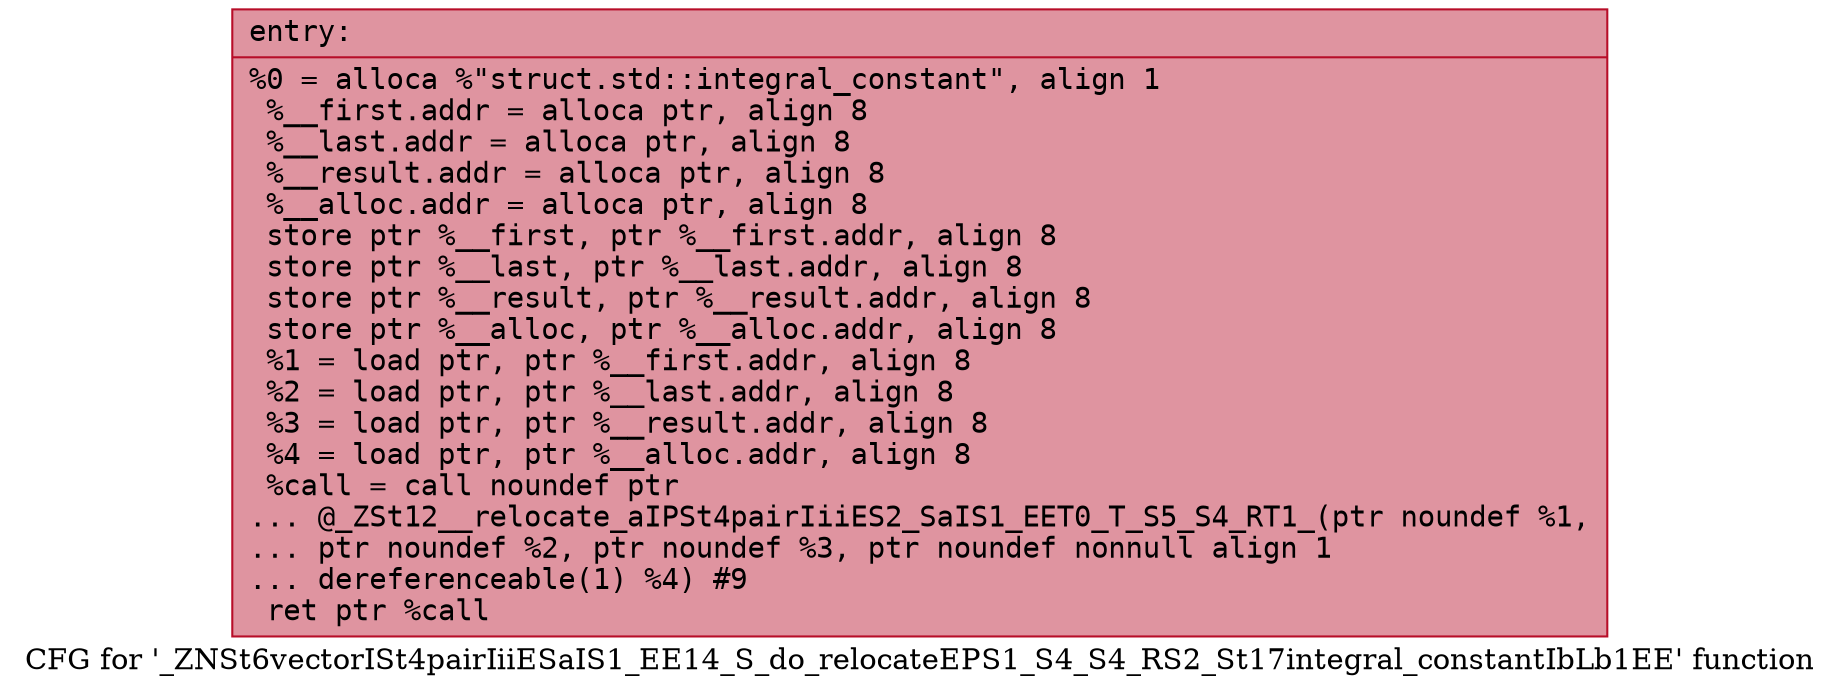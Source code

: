 digraph "CFG for '_ZNSt6vectorISt4pairIiiESaIS1_EE14_S_do_relocateEPS1_S4_S4_RS2_St17integral_constantIbLb1EE' function" {
	label="CFG for '_ZNSt6vectorISt4pairIiiESaIS1_EE14_S_do_relocateEPS1_S4_S4_RS2_St17integral_constantIbLb1EE' function";

	Node0x55c954f5bd60 [shape=record,color="#b70d28ff", style=filled, fillcolor="#b70d2870" fontname="Courier",label="{entry:\l|  %0 = alloca %\"struct.std::integral_constant\", align 1\l  %__first.addr = alloca ptr, align 8\l  %__last.addr = alloca ptr, align 8\l  %__result.addr = alloca ptr, align 8\l  %__alloc.addr = alloca ptr, align 8\l  store ptr %__first, ptr %__first.addr, align 8\l  store ptr %__last, ptr %__last.addr, align 8\l  store ptr %__result, ptr %__result.addr, align 8\l  store ptr %__alloc, ptr %__alloc.addr, align 8\l  %1 = load ptr, ptr %__first.addr, align 8\l  %2 = load ptr, ptr %__last.addr, align 8\l  %3 = load ptr, ptr %__result.addr, align 8\l  %4 = load ptr, ptr %__alloc.addr, align 8\l  %call = call noundef ptr\l... @_ZSt12__relocate_aIPSt4pairIiiES2_SaIS1_EET0_T_S5_S4_RT1_(ptr noundef %1,\l... ptr noundef %2, ptr noundef %3, ptr noundef nonnull align 1\l... dereferenceable(1) %4) #9\l  ret ptr %call\l}"];
}
